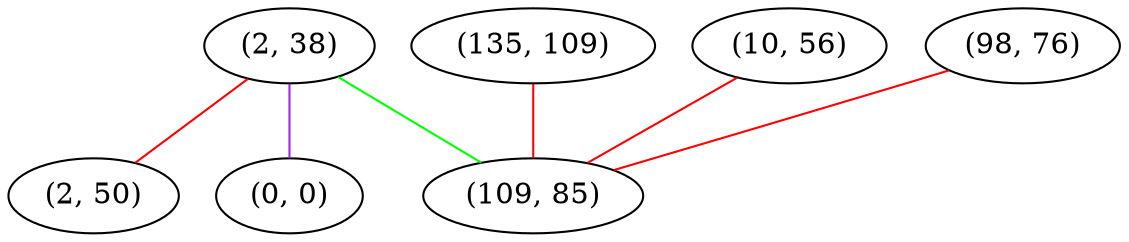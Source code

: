 graph "" {
"(2, 38)";
"(2, 50)";
"(135, 109)";
"(10, 56)";
"(0, 0)";
"(98, 76)";
"(109, 85)";
"(2, 38)" -- "(0, 0)"  [color=purple, key=0, weight=4];
"(2, 38)" -- "(109, 85)"  [color=green, key=0, weight=2];
"(2, 38)" -- "(2, 50)"  [color=red, key=0, weight=1];
"(135, 109)" -- "(109, 85)"  [color=red, key=0, weight=1];
"(10, 56)" -- "(109, 85)"  [color=red, key=0, weight=1];
"(98, 76)" -- "(109, 85)"  [color=red, key=0, weight=1];
}
